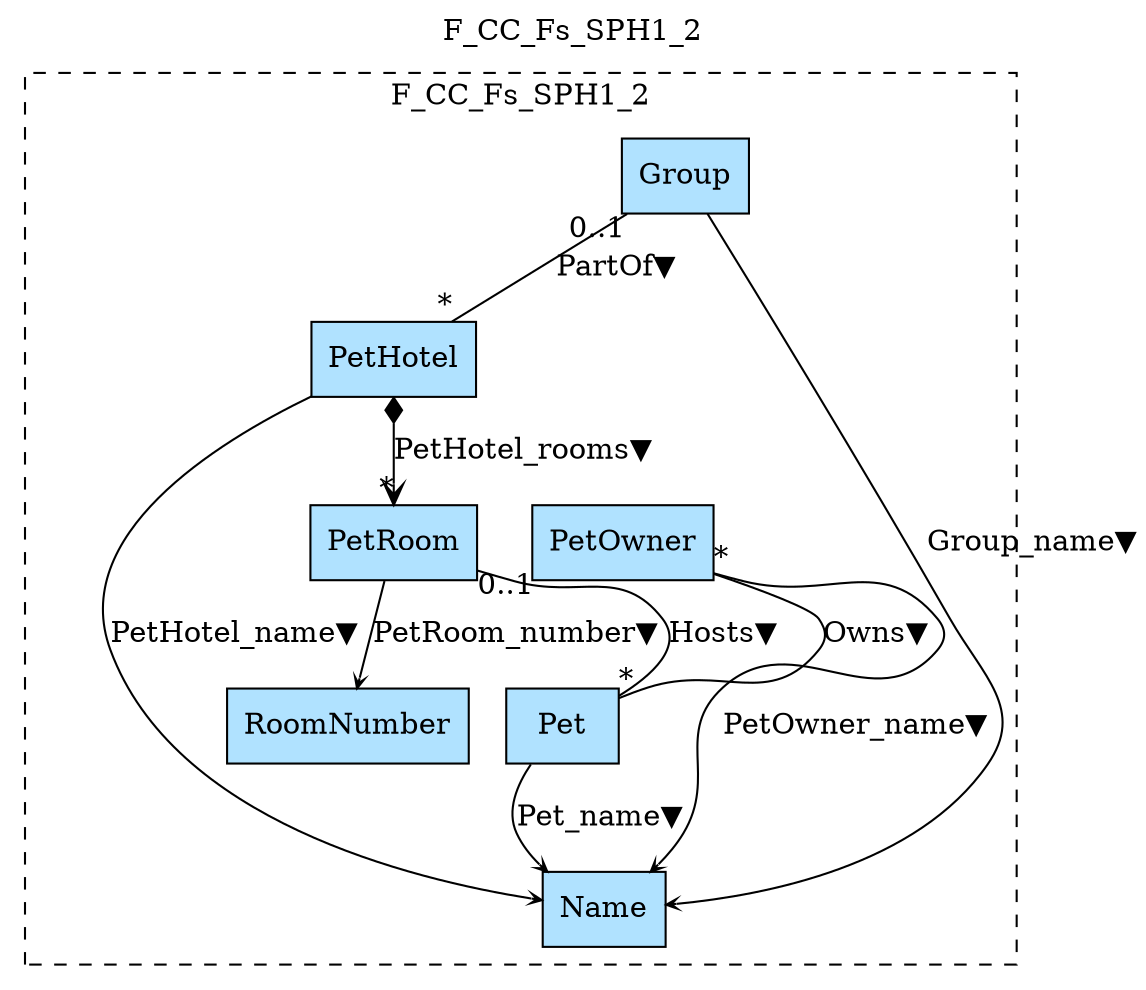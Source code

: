 digraph {graph[label=F_CC_Fs_SPH1_2,labelloc=tl,labelfontsize=12];
subgraph cluster_F_CC_Fs_SPH1_2{style=dashed;label=F_CC_Fs_SPH1_2;
"PetOwner"[shape=record,fillcolor=lightskyblue1,style = filled,label="PetOwner"];
"Pet"[shape=record,fillcolor=lightskyblue1,style = filled,label="Pet"];
"RoomNumber"[shape=record,fillcolor=lightskyblue1,style = filled,label="RoomNumber"];
"Group"[shape=record,fillcolor=lightskyblue1,style = filled,label="Group"];
"PetHotel"[shape=record,fillcolor=lightskyblue1,style = filled,label="PetHotel"];
"PetRoom"[shape=record,fillcolor=lightskyblue1,style = filled,label="PetRoom"];
"Name"[shape=record,fillcolor=lightskyblue1,style = filled,label="Name"];

"PetRoom"->"Pet"[label="Hosts▼",dir=none,taillabel="0..1",headlabel="*"];
"PetOwner"->"Pet"[label="Owns▼",dir=none,taillabel="*",headlabel=""];
"PetOwner"->"Name"[label="PetOwner_name▼",arrowhead=vee,headlabel="",arrowsize=.5];
"Pet"->"Name"[label="Pet_name▼",arrowhead=vee,headlabel="",arrowsize=.5];
"PetHotel"->"PetRoom"[label="PetHotel_rooms▼",arrowhead=vee,arrowtail=diamond,dir=both,headlabel="*"];
"PetHotel"->"Name"[label="PetHotel_name▼",arrowhead=vee,headlabel="",arrowsize=.5];
"Group"->"Name"[label="Group_name▼",arrowhead=vee,headlabel="",arrowsize=.5];
"PetRoom"->"RoomNumber"[label="PetRoom_number▼",arrowhead=vee,headlabel="",arrowsize=.5];
"Group"->"PetHotel"[label="PartOf▼",dir=none,taillabel="0..1",headlabel="*"];

}
}